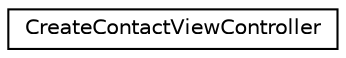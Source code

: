 digraph G
{
  edge [fontname="Helvetica",fontsize="10",labelfontname="Helvetica",labelfontsize="10"];
  node [fontname="Helvetica",fontsize="10",shape=record];
  rankdir="LR";
  Node1 [label="CreateContactViewController",height=0.2,width=0.4,color="black", fillcolor="white", style="filled",URL="$interface_create_contact_view_controller.html"];
}

